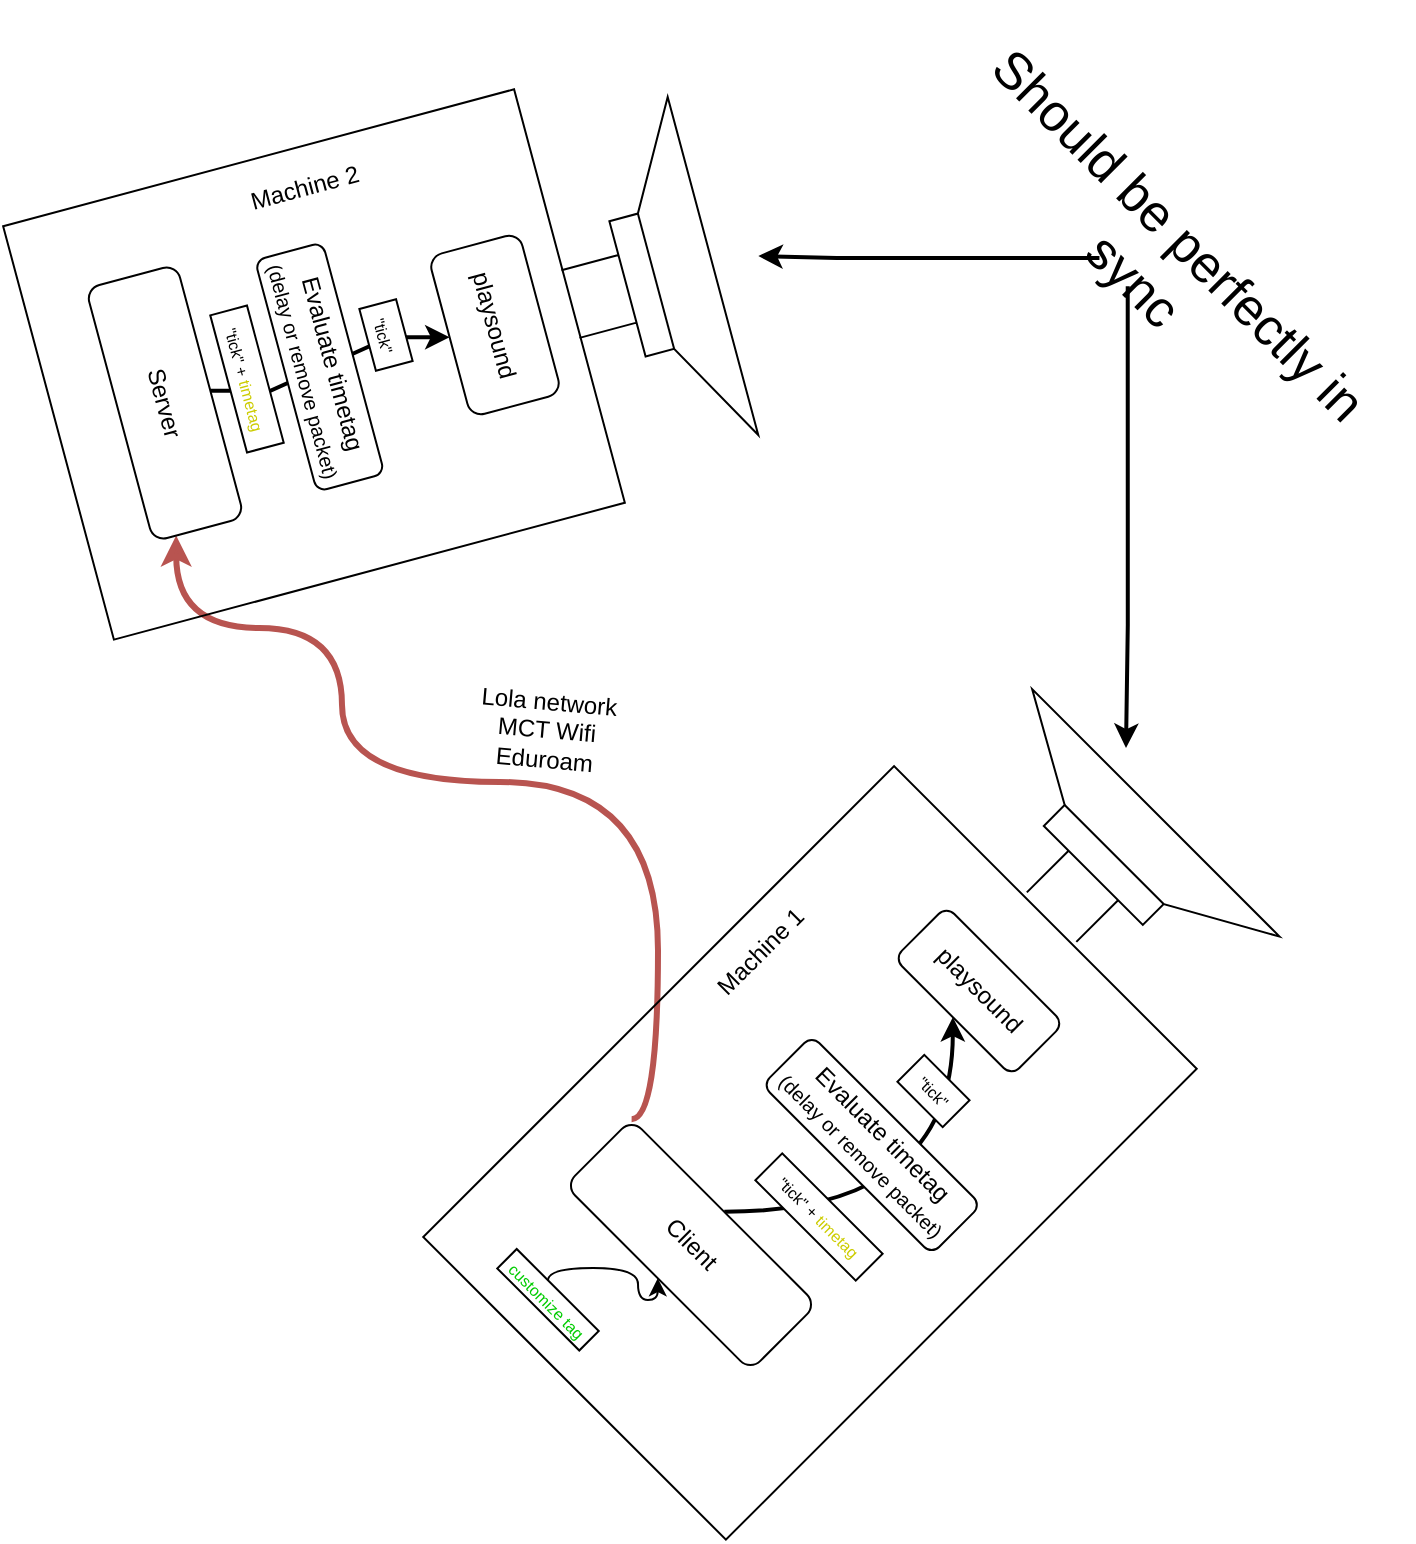 <mxfile version="21.5.1" type="device">
  <diagram name="Page-1" id="0nF_kIsVZiJPyhtbK4A9">
    <mxGraphModel dx="3124" dy="2846" grid="0" gridSize="10" guides="1" tooltips="1" connect="1" arrows="1" fold="1" page="1" pageScale="1" pageWidth="850" pageHeight="1100" math="0" shadow="0">
      <root>
        <mxCell id="0" />
        <mxCell id="1" parent="0" />
        <mxCell id="bAcqYjd8u7Joz-P1bIQZ-105" style="edgeStyle=orthogonalEdgeStyle;rounded=0;orthogonalLoop=1;jettySize=auto;html=1;exitX=0;exitY=0;exitDx=0;exitDy=0;entryX=1;entryY=0.75;entryDx=0;entryDy=0;curved=1;strokeWidth=3;fillColor=#f8cecc;strokeColor=#b85450;" edge="1" parent="1" source="bAcqYjd8u7Joz-P1bIQZ-92" target="bAcqYjd8u7Joz-P1bIQZ-7">
          <mxGeometry relative="1" as="geometry">
            <Array as="points">
              <mxPoint x="573" y="399" />
              <mxPoint x="573" y="230" />
              <mxPoint x="415" y="230" />
              <mxPoint x="415" y="153" />
              <mxPoint x="332" y="153" />
            </Array>
          </mxGeometry>
        </mxCell>
        <mxCell id="bAcqYjd8u7Joz-P1bIQZ-112" style="edgeStyle=orthogonalEdgeStyle;rounded=0;orthogonalLoop=1;jettySize=auto;html=1;strokeWidth=2;" edge="1" parent="1" source="bAcqYjd8u7Joz-P1bIQZ-109">
          <mxGeometry relative="1" as="geometry">
            <mxPoint x="623.176" y="-33" as="targetPoint" />
          </mxGeometry>
        </mxCell>
        <mxCell id="bAcqYjd8u7Joz-P1bIQZ-113" style="edgeStyle=orthogonalEdgeStyle;rounded=0;orthogonalLoop=1;jettySize=auto;html=1;exitX=0.5;exitY=1;exitDx=0;exitDy=0;strokeWidth=2;" edge="1" parent="1" source="bAcqYjd8u7Joz-P1bIQZ-109">
          <mxGeometry relative="1" as="geometry">
            <mxPoint x="807" y="213" as="targetPoint" />
          </mxGeometry>
        </mxCell>
        <mxCell id="bAcqYjd8u7Joz-P1bIQZ-109" value="&lt;font style=&quot;font-size: 26px;&quot;&gt;Should be perfectly in sync&lt;/font&gt;" style="text;html=1;strokeColor=none;fillColor=none;align=center;verticalAlign=middle;whiteSpace=wrap;rounded=0;rotation=45;" vertex="1" parent="1">
          <mxGeometry x="670" y="-52" width="304" height="40" as="geometry" />
        </mxCell>
        <mxCell id="bAcqYjd8u7Joz-P1bIQZ-22" value="" style="rounded=0;whiteSpace=wrap;html=1;fillColor=none;rotation=75;" vertex="1" parent="1">
          <mxGeometry x="293.995" y="-110.996" width="214" height="264.47" as="geometry" />
        </mxCell>
        <mxCell id="bAcqYjd8u7Joz-P1bIQZ-13" value="Machine 2" style="text;html=1;strokeColor=none;fillColor=none;align=center;verticalAlign=middle;whiteSpace=wrap;rounded=0;rotation=-15;" vertex="1" parent="1">
          <mxGeometry x="337.995" y="-81.996" width="116.5" height="30" as="geometry" />
        </mxCell>
        <mxCell id="bAcqYjd8u7Joz-P1bIQZ-34" value="playsound" style="rounded=1;whiteSpace=wrap;html=1;rotation=75;" vertex="1" parent="1">
          <mxGeometry x="449.995" y="-21.996" width="83" height="47" as="geometry" />
        </mxCell>
        <mxCell id="bAcqYjd8u7Joz-P1bIQZ-41" value="" style="pointerEvents=1;verticalLabelPosition=bottom;shadow=0;dashed=0;align=center;html=1;verticalAlign=top;shape=mxgraph.electrical.electro-mechanical.loudspeaker;rotation=-15;" vertex="1" parent="1">
          <mxGeometry x="527.995" y="-105.996" width="73.75" height="175" as="geometry" />
        </mxCell>
        <mxCell id="bAcqYjd8u7Joz-P1bIQZ-99" style="edgeStyle=entityRelationEdgeStyle;rounded=0;orthogonalLoop=1;jettySize=auto;html=1;exitX=0.5;exitY=0;exitDx=0;exitDy=0;entryX=0.5;entryY=1;entryDx=0;entryDy=0;strokeWidth=2;" edge="1" parent="1" source="bAcqYjd8u7Joz-P1bIQZ-7" target="bAcqYjd8u7Joz-P1bIQZ-34">
          <mxGeometry relative="1" as="geometry" />
        </mxCell>
        <mxCell id="bAcqYjd8u7Joz-P1bIQZ-7" value="Server" style="rounded=1;whiteSpace=wrap;html=1;rotation=75;" vertex="1" parent="1">
          <mxGeometry x="260.995" y="17.004" width="131" height="47" as="geometry" />
        </mxCell>
        <mxCell id="bAcqYjd8u7Joz-P1bIQZ-48" value="Evaluate timetag&lt;br&gt;&lt;font style=&quot;font-size: 10px;&quot;&gt;(delay or remove packet)&lt;/font&gt;" style="rounded=1;whiteSpace=wrap;html=1;rotation=75;" vertex="1" parent="1">
          <mxGeometry x="343.995" y="5.004" width="119.75" height="35" as="geometry" />
        </mxCell>
        <mxCell id="bAcqYjd8u7Joz-P1bIQZ-67" value="&lt;font style=&quot;font-size: 8px;&quot;&gt;&quot;tick&quot; + &lt;font color=&quot;#cccc00&quot;&gt;timetag&lt;/font&gt;&lt;/font&gt;" style="rounded=0;whiteSpace=wrap;html=1;rotation=75;" vertex="1" parent="1">
          <mxGeometry x="331.995" y="19.004" width="71" height="19" as="geometry" />
        </mxCell>
        <mxCell id="bAcqYjd8u7Joz-P1bIQZ-69" value="&lt;font style=&quot;font-size: 8px;&quot;&gt;&quot;tick&quot;&lt;/font&gt;" style="rounded=0;whiteSpace=wrap;html=1;rotation=75;" vertex="1" parent="1">
          <mxGeometry x="420.995" y="-2.996" width="32" height="19" as="geometry" />
        </mxCell>
        <mxCell id="bAcqYjd8u7Joz-P1bIQZ-106" value="Lola network&lt;br&gt;MCT Wifi&lt;br&gt;Eduroam" style="text;html=1;strokeColor=none;fillColor=none;align=center;verticalAlign=middle;whiteSpace=wrap;rounded=0;rotation=5;" vertex="1" parent="1">
          <mxGeometry x="463.75" y="178.0" width="107" height="52" as="geometry" />
        </mxCell>
        <mxCell id="bAcqYjd8u7Joz-P1bIQZ-88" value="" style="rounded=0;whiteSpace=wrap;html=1;fillColor=none;rotation=45;" vertex="1" parent="1">
          <mxGeometry x="541.996" y="248.999" width="214" height="332.91" as="geometry" />
        </mxCell>
        <mxCell id="bAcqYjd8u7Joz-P1bIQZ-89" value="Machine 1" style="text;html=1;strokeColor=none;fillColor=none;align=center;verticalAlign=middle;whiteSpace=wrap;rounded=0;rotation=-45;" vertex="1" parent="1">
          <mxGeometry x="565.996" y="299.999" width="116.5" height="30" as="geometry" />
        </mxCell>
        <mxCell id="bAcqYjd8u7Joz-P1bIQZ-90" value="playsound" style="rounded=1;whiteSpace=wrap;html=1;rotation=45;" vertex="1" parent="1">
          <mxGeometry x="691.996" y="315.999" width="83" height="37" as="geometry" />
        </mxCell>
        <mxCell id="bAcqYjd8u7Joz-P1bIQZ-91" value="" style="pointerEvents=1;verticalLabelPosition=bottom;shadow=0;dashed=0;align=center;html=1;verticalAlign=top;shape=mxgraph.electrical.electro-mechanical.loudspeaker;rotation=-45;" vertex="1" parent="1">
          <mxGeometry x="758.996" y="183.999" width="73.75" height="175" as="geometry" />
        </mxCell>
        <mxCell id="bAcqYjd8u7Joz-P1bIQZ-98" style="edgeStyle=orthogonalEdgeStyle;rounded=0;orthogonalLoop=1;jettySize=auto;html=1;exitX=0.5;exitY=0;exitDx=0;exitDy=0;entryX=0.5;entryY=1;entryDx=0;entryDy=0;curved=1;strokeWidth=2;" edge="1" parent="1" source="bAcqYjd8u7Joz-P1bIQZ-92" target="bAcqYjd8u7Joz-P1bIQZ-90">
          <mxGeometry relative="1" as="geometry" />
        </mxCell>
        <mxCell id="bAcqYjd8u7Joz-P1bIQZ-92" value="Client" style="rounded=1;whiteSpace=wrap;html=1;rotation=45;" vertex="1" parent="1">
          <mxGeometry x="523.996" y="437.999" width="131" height="47" as="geometry" />
        </mxCell>
        <mxCell id="bAcqYjd8u7Joz-P1bIQZ-93" value="Evaluate timetag&lt;br&gt;&lt;font style=&quot;font-size: 10px;&quot;&gt;(delay or remove packet)&lt;/font&gt;" style="rounded=1;whiteSpace=wrap;html=1;rotation=45;" vertex="1" parent="1">
          <mxGeometry x="619.996" y="393.999" width="119.75" height="35" as="geometry" />
        </mxCell>
        <mxCell id="bAcqYjd8u7Joz-P1bIQZ-94" value="&lt;font style=&quot;font-size: 8px;&quot;&gt;&quot;tick&quot; + &lt;font color=&quot;#cccc00&quot;&gt;timetag&lt;/font&gt;&lt;/font&gt;" style="rounded=0;whiteSpace=wrap;html=1;rotation=45;" vertex="1" parent="1">
          <mxGeometry x="617.996" y="437.999" width="71" height="19" as="geometry" />
        </mxCell>
        <mxCell id="bAcqYjd8u7Joz-P1bIQZ-95" value="&lt;font style=&quot;font-size: 8px;&quot;&gt;&quot;tick&quot;&lt;/font&gt;" style="rounded=0;whiteSpace=wrap;html=1;rotation=45;" vertex="1" parent="1">
          <mxGeometry x="694.746" y="374.999" width="32" height="19" as="geometry" />
        </mxCell>
        <mxCell id="bAcqYjd8u7Joz-P1bIQZ-101" style="edgeStyle=orthogonalEdgeStyle;rounded=0;orthogonalLoop=1;jettySize=auto;html=1;entryX=0.5;entryY=1;entryDx=0;entryDy=0;curved=1;" edge="1" parent="1" source="bAcqYjd8u7Joz-P1bIQZ-97" target="bAcqYjd8u7Joz-P1bIQZ-92">
          <mxGeometry relative="1" as="geometry">
            <Array as="points">
              <mxPoint x="517.996" y="472.999" />
              <mxPoint x="562.996" y="472.999" />
              <mxPoint x="562.996" y="488.999" />
              <mxPoint x="572.996" y="488.999" />
            </Array>
          </mxGeometry>
        </mxCell>
        <mxCell id="bAcqYjd8u7Joz-P1bIQZ-97" value="&lt;span style=&quot;font-size: 8px;&quot;&gt;&lt;font color=&quot;#00cc00&quot;&gt;customize tag&lt;/font&gt;&lt;/span&gt;" style="rounded=0;whiteSpace=wrap;html=1;rotation=45;" vertex="1" parent="1">
          <mxGeometry x="488.996" y="481.999" width="58" height="13.75" as="geometry" />
        </mxCell>
      </root>
    </mxGraphModel>
  </diagram>
</mxfile>
